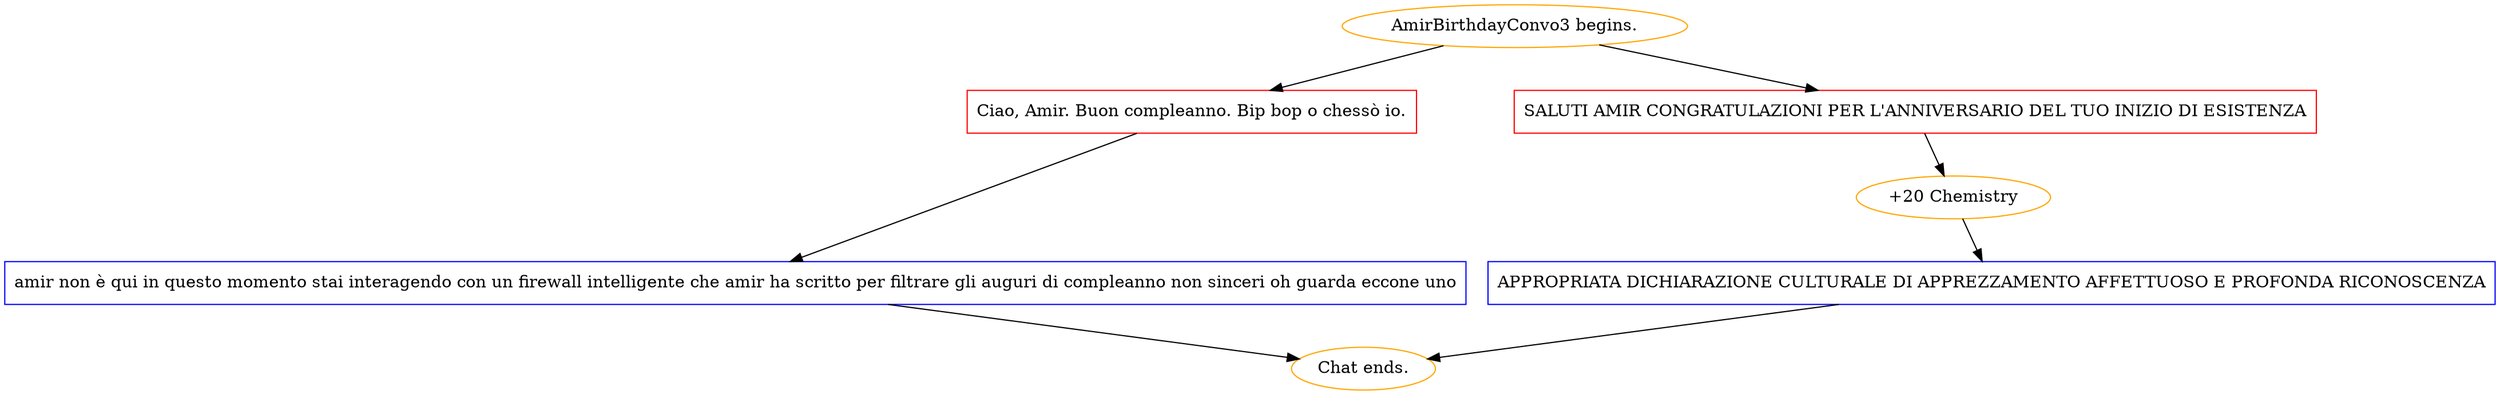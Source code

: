 digraph {
	"AmirBirthdayConvo3 begins." [color=orange];
		"AmirBirthdayConvo3 begins." -> j1189513564;
		"AmirBirthdayConvo3 begins." -> j273783117;
	j1189513564 [label="Ciao, Amir. Buon compleanno. Bip bop o chessò io.",shape=box,color=red];
		j1189513564 -> j1470545051;
	j273783117 [label="SALUTI AMIR CONGRATULAZIONI PER L'ANNIVERSARIO DEL TUO INIZIO DI ESISTENZA",shape=box,color=red];
		j273783117 -> j2522776317;
	j1470545051 [label="amir non è qui in questo momento stai interagendo con un firewall intelligente che amir ha scritto per filtrare gli auguri di compleanno non sinceri oh guarda eccone uno",shape=box,color=blue];
		j1470545051 -> "Chat ends.";
	j2522776317 [label="+20 Chemistry",color=orange];
		j2522776317 -> j3465410280;
	"Chat ends." [color=orange];
	j3465410280 [label="APPROPRIATA DICHIARAZIONE CULTURALE DI APPREZZAMENTO AFFETTUOSO E PROFONDA RICONOSCENZA",shape=box,color=blue];
		j3465410280 -> "Chat ends.";
}